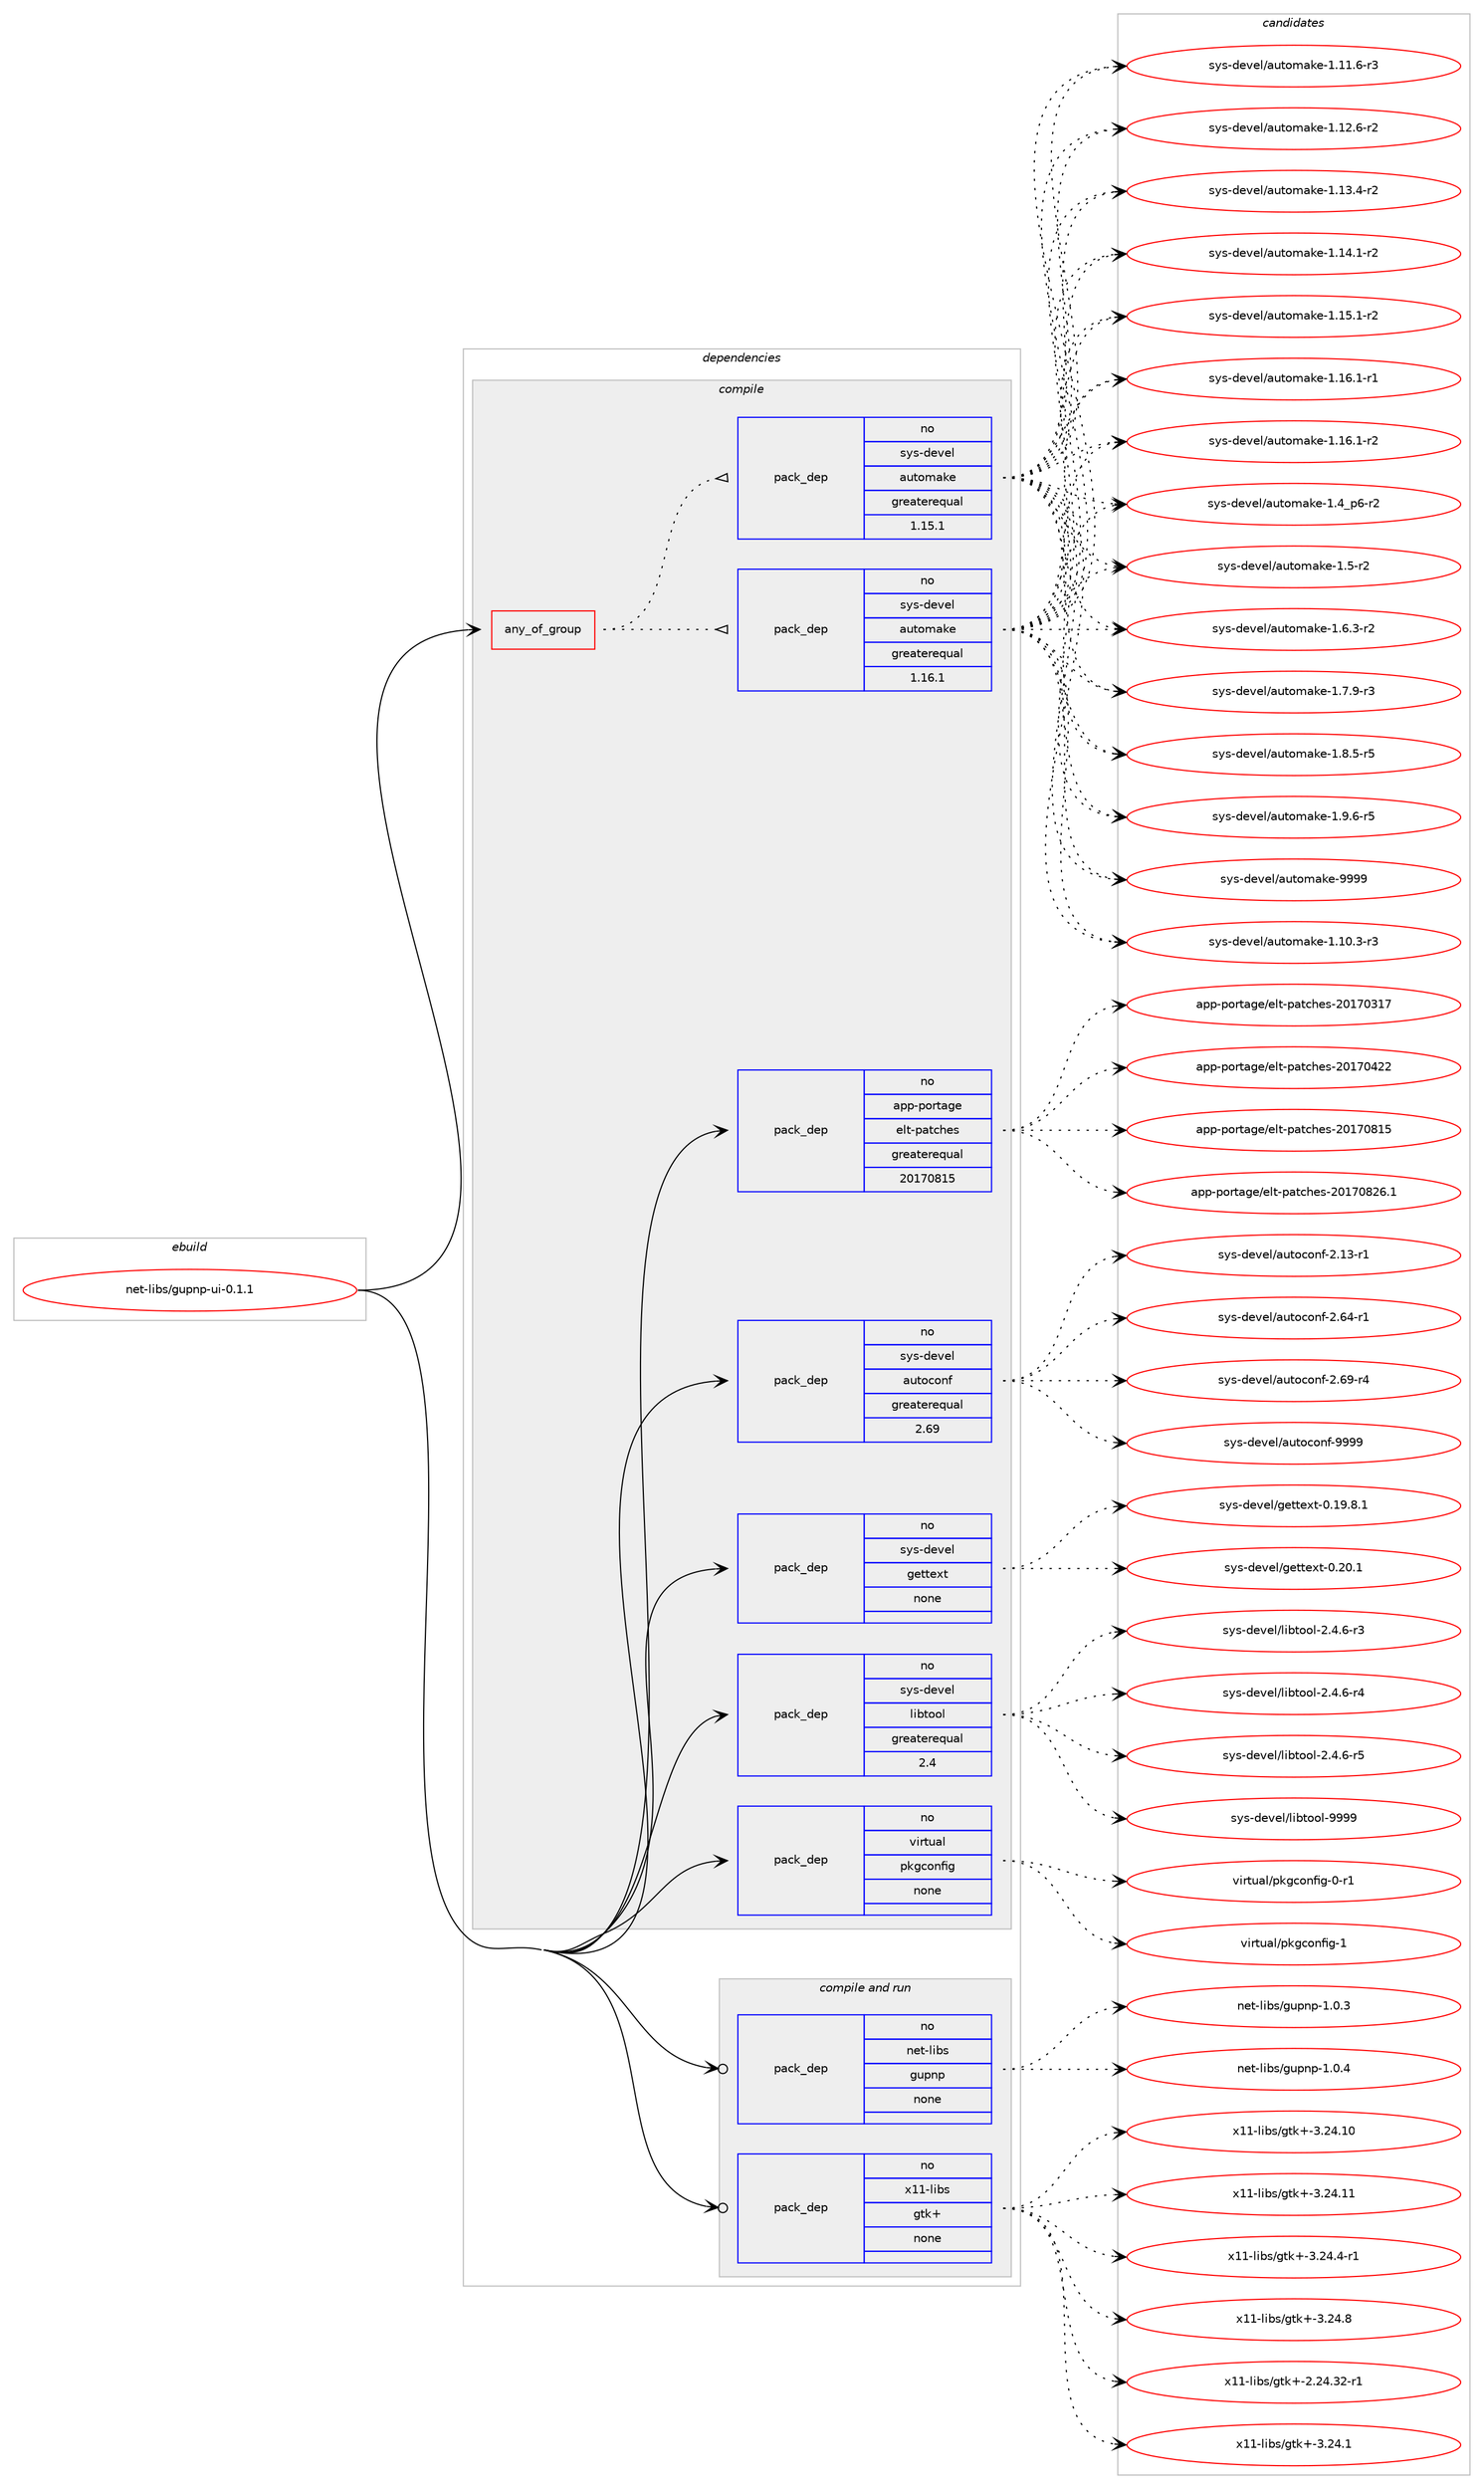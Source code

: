 digraph prolog {

# *************
# Graph options
# *************

newrank=true;
concentrate=true;
compound=true;
graph [rankdir=LR,fontname=Helvetica,fontsize=10,ranksep=1.5];#, ranksep=2.5, nodesep=0.2];
edge  [arrowhead=vee];
node  [fontname=Helvetica,fontsize=10];

# **********
# The ebuild
# **********

subgraph cluster_leftcol {
color=gray;
rank=same;
label=<<i>ebuild</i>>;
id [label="net-libs/gupnp-ui-0.1.1", color=red, width=4, href="../net-libs/gupnp-ui-0.1.1.svg"];
}

# ****************
# The dependencies
# ****************

subgraph cluster_midcol {
color=gray;
label=<<i>dependencies</i>>;
subgraph cluster_compile {
fillcolor="#eeeeee";
style=filled;
label=<<i>compile</i>>;
subgraph any13992 {
dependency826101 [label=<<TABLE BORDER="0" CELLBORDER="1" CELLSPACING="0" CELLPADDING="4"><TR><TD CELLPADDING="10">any_of_group</TD></TR></TABLE>>, shape=none, color=red];subgraph pack610296 {
dependency826102 [label=<<TABLE BORDER="0" CELLBORDER="1" CELLSPACING="0" CELLPADDING="4" WIDTH="220"><TR><TD ROWSPAN="6" CELLPADDING="30">pack_dep</TD></TR><TR><TD WIDTH="110">no</TD></TR><TR><TD>sys-devel</TD></TR><TR><TD>automake</TD></TR><TR><TD>greaterequal</TD></TR><TR><TD>1.16.1</TD></TR></TABLE>>, shape=none, color=blue];
}
dependency826101:e -> dependency826102:w [weight=20,style="dotted",arrowhead="oinv"];
subgraph pack610297 {
dependency826103 [label=<<TABLE BORDER="0" CELLBORDER="1" CELLSPACING="0" CELLPADDING="4" WIDTH="220"><TR><TD ROWSPAN="6" CELLPADDING="30">pack_dep</TD></TR><TR><TD WIDTH="110">no</TD></TR><TR><TD>sys-devel</TD></TR><TR><TD>automake</TD></TR><TR><TD>greaterequal</TD></TR><TR><TD>1.15.1</TD></TR></TABLE>>, shape=none, color=blue];
}
dependency826101:e -> dependency826103:w [weight=20,style="dotted",arrowhead="oinv"];
}
id:e -> dependency826101:w [weight=20,style="solid",arrowhead="vee"];
subgraph pack610298 {
dependency826104 [label=<<TABLE BORDER="0" CELLBORDER="1" CELLSPACING="0" CELLPADDING="4" WIDTH="220"><TR><TD ROWSPAN="6" CELLPADDING="30">pack_dep</TD></TR><TR><TD WIDTH="110">no</TD></TR><TR><TD>app-portage</TD></TR><TR><TD>elt-patches</TD></TR><TR><TD>greaterequal</TD></TR><TR><TD>20170815</TD></TR></TABLE>>, shape=none, color=blue];
}
id:e -> dependency826104:w [weight=20,style="solid",arrowhead="vee"];
subgraph pack610299 {
dependency826105 [label=<<TABLE BORDER="0" CELLBORDER="1" CELLSPACING="0" CELLPADDING="4" WIDTH="220"><TR><TD ROWSPAN="6" CELLPADDING="30">pack_dep</TD></TR><TR><TD WIDTH="110">no</TD></TR><TR><TD>sys-devel</TD></TR><TR><TD>autoconf</TD></TR><TR><TD>greaterequal</TD></TR><TR><TD>2.69</TD></TR></TABLE>>, shape=none, color=blue];
}
id:e -> dependency826105:w [weight=20,style="solid",arrowhead="vee"];
subgraph pack610300 {
dependency826106 [label=<<TABLE BORDER="0" CELLBORDER="1" CELLSPACING="0" CELLPADDING="4" WIDTH="220"><TR><TD ROWSPAN="6" CELLPADDING="30">pack_dep</TD></TR><TR><TD WIDTH="110">no</TD></TR><TR><TD>sys-devel</TD></TR><TR><TD>gettext</TD></TR><TR><TD>none</TD></TR><TR><TD></TD></TR></TABLE>>, shape=none, color=blue];
}
id:e -> dependency826106:w [weight=20,style="solid",arrowhead="vee"];
subgraph pack610301 {
dependency826107 [label=<<TABLE BORDER="0" CELLBORDER="1" CELLSPACING="0" CELLPADDING="4" WIDTH="220"><TR><TD ROWSPAN="6" CELLPADDING="30">pack_dep</TD></TR><TR><TD WIDTH="110">no</TD></TR><TR><TD>sys-devel</TD></TR><TR><TD>libtool</TD></TR><TR><TD>greaterequal</TD></TR><TR><TD>2.4</TD></TR></TABLE>>, shape=none, color=blue];
}
id:e -> dependency826107:w [weight=20,style="solid",arrowhead="vee"];
subgraph pack610302 {
dependency826108 [label=<<TABLE BORDER="0" CELLBORDER="1" CELLSPACING="0" CELLPADDING="4" WIDTH="220"><TR><TD ROWSPAN="6" CELLPADDING="30">pack_dep</TD></TR><TR><TD WIDTH="110">no</TD></TR><TR><TD>virtual</TD></TR><TR><TD>pkgconfig</TD></TR><TR><TD>none</TD></TR><TR><TD></TD></TR></TABLE>>, shape=none, color=blue];
}
id:e -> dependency826108:w [weight=20,style="solid",arrowhead="vee"];
}
subgraph cluster_compileandrun {
fillcolor="#eeeeee";
style=filled;
label=<<i>compile and run</i>>;
subgraph pack610303 {
dependency826109 [label=<<TABLE BORDER="0" CELLBORDER="1" CELLSPACING="0" CELLPADDING="4" WIDTH="220"><TR><TD ROWSPAN="6" CELLPADDING="30">pack_dep</TD></TR><TR><TD WIDTH="110">no</TD></TR><TR><TD>net-libs</TD></TR><TR><TD>gupnp</TD></TR><TR><TD>none</TD></TR><TR><TD></TD></TR></TABLE>>, shape=none, color=blue];
}
id:e -> dependency826109:w [weight=20,style="solid",arrowhead="odotvee"];
subgraph pack610304 {
dependency826110 [label=<<TABLE BORDER="0" CELLBORDER="1" CELLSPACING="0" CELLPADDING="4" WIDTH="220"><TR><TD ROWSPAN="6" CELLPADDING="30">pack_dep</TD></TR><TR><TD WIDTH="110">no</TD></TR><TR><TD>x11-libs</TD></TR><TR><TD>gtk+</TD></TR><TR><TD>none</TD></TR><TR><TD></TD></TR></TABLE>>, shape=none, color=blue];
}
id:e -> dependency826110:w [weight=20,style="solid",arrowhead="odotvee"];
}
subgraph cluster_run {
fillcolor="#eeeeee";
style=filled;
label=<<i>run</i>>;
}
}

# **************
# The candidates
# **************

subgraph cluster_choices {
rank=same;
color=gray;
label=<<i>candidates</i>>;

subgraph choice610296 {
color=black;
nodesep=1;
choice11512111545100101118101108479711711611110997107101454946494846514511451 [label="sys-devel/automake-1.10.3-r3", color=red, width=4,href="../sys-devel/automake-1.10.3-r3.svg"];
choice11512111545100101118101108479711711611110997107101454946494946544511451 [label="sys-devel/automake-1.11.6-r3", color=red, width=4,href="../sys-devel/automake-1.11.6-r3.svg"];
choice11512111545100101118101108479711711611110997107101454946495046544511450 [label="sys-devel/automake-1.12.6-r2", color=red, width=4,href="../sys-devel/automake-1.12.6-r2.svg"];
choice11512111545100101118101108479711711611110997107101454946495146524511450 [label="sys-devel/automake-1.13.4-r2", color=red, width=4,href="../sys-devel/automake-1.13.4-r2.svg"];
choice11512111545100101118101108479711711611110997107101454946495246494511450 [label="sys-devel/automake-1.14.1-r2", color=red, width=4,href="../sys-devel/automake-1.14.1-r2.svg"];
choice11512111545100101118101108479711711611110997107101454946495346494511450 [label="sys-devel/automake-1.15.1-r2", color=red, width=4,href="../sys-devel/automake-1.15.1-r2.svg"];
choice11512111545100101118101108479711711611110997107101454946495446494511449 [label="sys-devel/automake-1.16.1-r1", color=red, width=4,href="../sys-devel/automake-1.16.1-r1.svg"];
choice11512111545100101118101108479711711611110997107101454946495446494511450 [label="sys-devel/automake-1.16.1-r2", color=red, width=4,href="../sys-devel/automake-1.16.1-r2.svg"];
choice115121115451001011181011084797117116111109971071014549465295112544511450 [label="sys-devel/automake-1.4_p6-r2", color=red, width=4,href="../sys-devel/automake-1.4_p6-r2.svg"];
choice11512111545100101118101108479711711611110997107101454946534511450 [label="sys-devel/automake-1.5-r2", color=red, width=4,href="../sys-devel/automake-1.5-r2.svg"];
choice115121115451001011181011084797117116111109971071014549465446514511450 [label="sys-devel/automake-1.6.3-r2", color=red, width=4,href="../sys-devel/automake-1.6.3-r2.svg"];
choice115121115451001011181011084797117116111109971071014549465546574511451 [label="sys-devel/automake-1.7.9-r3", color=red, width=4,href="../sys-devel/automake-1.7.9-r3.svg"];
choice115121115451001011181011084797117116111109971071014549465646534511453 [label="sys-devel/automake-1.8.5-r5", color=red, width=4,href="../sys-devel/automake-1.8.5-r5.svg"];
choice115121115451001011181011084797117116111109971071014549465746544511453 [label="sys-devel/automake-1.9.6-r5", color=red, width=4,href="../sys-devel/automake-1.9.6-r5.svg"];
choice115121115451001011181011084797117116111109971071014557575757 [label="sys-devel/automake-9999", color=red, width=4,href="../sys-devel/automake-9999.svg"];
dependency826102:e -> choice11512111545100101118101108479711711611110997107101454946494846514511451:w [style=dotted,weight="100"];
dependency826102:e -> choice11512111545100101118101108479711711611110997107101454946494946544511451:w [style=dotted,weight="100"];
dependency826102:e -> choice11512111545100101118101108479711711611110997107101454946495046544511450:w [style=dotted,weight="100"];
dependency826102:e -> choice11512111545100101118101108479711711611110997107101454946495146524511450:w [style=dotted,weight="100"];
dependency826102:e -> choice11512111545100101118101108479711711611110997107101454946495246494511450:w [style=dotted,weight="100"];
dependency826102:e -> choice11512111545100101118101108479711711611110997107101454946495346494511450:w [style=dotted,weight="100"];
dependency826102:e -> choice11512111545100101118101108479711711611110997107101454946495446494511449:w [style=dotted,weight="100"];
dependency826102:e -> choice11512111545100101118101108479711711611110997107101454946495446494511450:w [style=dotted,weight="100"];
dependency826102:e -> choice115121115451001011181011084797117116111109971071014549465295112544511450:w [style=dotted,weight="100"];
dependency826102:e -> choice11512111545100101118101108479711711611110997107101454946534511450:w [style=dotted,weight="100"];
dependency826102:e -> choice115121115451001011181011084797117116111109971071014549465446514511450:w [style=dotted,weight="100"];
dependency826102:e -> choice115121115451001011181011084797117116111109971071014549465546574511451:w [style=dotted,weight="100"];
dependency826102:e -> choice115121115451001011181011084797117116111109971071014549465646534511453:w [style=dotted,weight="100"];
dependency826102:e -> choice115121115451001011181011084797117116111109971071014549465746544511453:w [style=dotted,weight="100"];
dependency826102:e -> choice115121115451001011181011084797117116111109971071014557575757:w [style=dotted,weight="100"];
}
subgraph choice610297 {
color=black;
nodesep=1;
choice11512111545100101118101108479711711611110997107101454946494846514511451 [label="sys-devel/automake-1.10.3-r3", color=red, width=4,href="../sys-devel/automake-1.10.3-r3.svg"];
choice11512111545100101118101108479711711611110997107101454946494946544511451 [label="sys-devel/automake-1.11.6-r3", color=red, width=4,href="../sys-devel/automake-1.11.6-r3.svg"];
choice11512111545100101118101108479711711611110997107101454946495046544511450 [label="sys-devel/automake-1.12.6-r2", color=red, width=4,href="../sys-devel/automake-1.12.6-r2.svg"];
choice11512111545100101118101108479711711611110997107101454946495146524511450 [label="sys-devel/automake-1.13.4-r2", color=red, width=4,href="../sys-devel/automake-1.13.4-r2.svg"];
choice11512111545100101118101108479711711611110997107101454946495246494511450 [label="sys-devel/automake-1.14.1-r2", color=red, width=4,href="../sys-devel/automake-1.14.1-r2.svg"];
choice11512111545100101118101108479711711611110997107101454946495346494511450 [label="sys-devel/automake-1.15.1-r2", color=red, width=4,href="../sys-devel/automake-1.15.1-r2.svg"];
choice11512111545100101118101108479711711611110997107101454946495446494511449 [label="sys-devel/automake-1.16.1-r1", color=red, width=4,href="../sys-devel/automake-1.16.1-r1.svg"];
choice11512111545100101118101108479711711611110997107101454946495446494511450 [label="sys-devel/automake-1.16.1-r2", color=red, width=4,href="../sys-devel/automake-1.16.1-r2.svg"];
choice115121115451001011181011084797117116111109971071014549465295112544511450 [label="sys-devel/automake-1.4_p6-r2", color=red, width=4,href="../sys-devel/automake-1.4_p6-r2.svg"];
choice11512111545100101118101108479711711611110997107101454946534511450 [label="sys-devel/automake-1.5-r2", color=red, width=4,href="../sys-devel/automake-1.5-r2.svg"];
choice115121115451001011181011084797117116111109971071014549465446514511450 [label="sys-devel/automake-1.6.3-r2", color=red, width=4,href="../sys-devel/automake-1.6.3-r2.svg"];
choice115121115451001011181011084797117116111109971071014549465546574511451 [label="sys-devel/automake-1.7.9-r3", color=red, width=4,href="../sys-devel/automake-1.7.9-r3.svg"];
choice115121115451001011181011084797117116111109971071014549465646534511453 [label="sys-devel/automake-1.8.5-r5", color=red, width=4,href="../sys-devel/automake-1.8.5-r5.svg"];
choice115121115451001011181011084797117116111109971071014549465746544511453 [label="sys-devel/automake-1.9.6-r5", color=red, width=4,href="../sys-devel/automake-1.9.6-r5.svg"];
choice115121115451001011181011084797117116111109971071014557575757 [label="sys-devel/automake-9999", color=red, width=4,href="../sys-devel/automake-9999.svg"];
dependency826103:e -> choice11512111545100101118101108479711711611110997107101454946494846514511451:w [style=dotted,weight="100"];
dependency826103:e -> choice11512111545100101118101108479711711611110997107101454946494946544511451:w [style=dotted,weight="100"];
dependency826103:e -> choice11512111545100101118101108479711711611110997107101454946495046544511450:w [style=dotted,weight="100"];
dependency826103:e -> choice11512111545100101118101108479711711611110997107101454946495146524511450:w [style=dotted,weight="100"];
dependency826103:e -> choice11512111545100101118101108479711711611110997107101454946495246494511450:w [style=dotted,weight="100"];
dependency826103:e -> choice11512111545100101118101108479711711611110997107101454946495346494511450:w [style=dotted,weight="100"];
dependency826103:e -> choice11512111545100101118101108479711711611110997107101454946495446494511449:w [style=dotted,weight="100"];
dependency826103:e -> choice11512111545100101118101108479711711611110997107101454946495446494511450:w [style=dotted,weight="100"];
dependency826103:e -> choice115121115451001011181011084797117116111109971071014549465295112544511450:w [style=dotted,weight="100"];
dependency826103:e -> choice11512111545100101118101108479711711611110997107101454946534511450:w [style=dotted,weight="100"];
dependency826103:e -> choice115121115451001011181011084797117116111109971071014549465446514511450:w [style=dotted,weight="100"];
dependency826103:e -> choice115121115451001011181011084797117116111109971071014549465546574511451:w [style=dotted,weight="100"];
dependency826103:e -> choice115121115451001011181011084797117116111109971071014549465646534511453:w [style=dotted,weight="100"];
dependency826103:e -> choice115121115451001011181011084797117116111109971071014549465746544511453:w [style=dotted,weight="100"];
dependency826103:e -> choice115121115451001011181011084797117116111109971071014557575757:w [style=dotted,weight="100"];
}
subgraph choice610298 {
color=black;
nodesep=1;
choice97112112451121111141169710310147101108116451129711699104101115455048495548514955 [label="app-portage/elt-patches-20170317", color=red, width=4,href="../app-portage/elt-patches-20170317.svg"];
choice97112112451121111141169710310147101108116451129711699104101115455048495548525050 [label="app-portage/elt-patches-20170422", color=red, width=4,href="../app-portage/elt-patches-20170422.svg"];
choice97112112451121111141169710310147101108116451129711699104101115455048495548564953 [label="app-portage/elt-patches-20170815", color=red, width=4,href="../app-portage/elt-patches-20170815.svg"];
choice971121124511211111411697103101471011081164511297116991041011154550484955485650544649 [label="app-portage/elt-patches-20170826.1", color=red, width=4,href="../app-portage/elt-patches-20170826.1.svg"];
dependency826104:e -> choice97112112451121111141169710310147101108116451129711699104101115455048495548514955:w [style=dotted,weight="100"];
dependency826104:e -> choice97112112451121111141169710310147101108116451129711699104101115455048495548525050:w [style=dotted,weight="100"];
dependency826104:e -> choice97112112451121111141169710310147101108116451129711699104101115455048495548564953:w [style=dotted,weight="100"];
dependency826104:e -> choice971121124511211111411697103101471011081164511297116991041011154550484955485650544649:w [style=dotted,weight="100"];
}
subgraph choice610299 {
color=black;
nodesep=1;
choice1151211154510010111810110847971171161119911111010245504649514511449 [label="sys-devel/autoconf-2.13-r1", color=red, width=4,href="../sys-devel/autoconf-2.13-r1.svg"];
choice1151211154510010111810110847971171161119911111010245504654524511449 [label="sys-devel/autoconf-2.64-r1", color=red, width=4,href="../sys-devel/autoconf-2.64-r1.svg"];
choice1151211154510010111810110847971171161119911111010245504654574511452 [label="sys-devel/autoconf-2.69-r4", color=red, width=4,href="../sys-devel/autoconf-2.69-r4.svg"];
choice115121115451001011181011084797117116111991111101024557575757 [label="sys-devel/autoconf-9999", color=red, width=4,href="../sys-devel/autoconf-9999.svg"];
dependency826105:e -> choice1151211154510010111810110847971171161119911111010245504649514511449:w [style=dotted,weight="100"];
dependency826105:e -> choice1151211154510010111810110847971171161119911111010245504654524511449:w [style=dotted,weight="100"];
dependency826105:e -> choice1151211154510010111810110847971171161119911111010245504654574511452:w [style=dotted,weight="100"];
dependency826105:e -> choice115121115451001011181011084797117116111991111101024557575757:w [style=dotted,weight="100"];
}
subgraph choice610300 {
color=black;
nodesep=1;
choice1151211154510010111810110847103101116116101120116454846495746564649 [label="sys-devel/gettext-0.19.8.1", color=red, width=4,href="../sys-devel/gettext-0.19.8.1.svg"];
choice115121115451001011181011084710310111611610112011645484650484649 [label="sys-devel/gettext-0.20.1", color=red, width=4,href="../sys-devel/gettext-0.20.1.svg"];
dependency826106:e -> choice1151211154510010111810110847103101116116101120116454846495746564649:w [style=dotted,weight="100"];
dependency826106:e -> choice115121115451001011181011084710310111611610112011645484650484649:w [style=dotted,weight="100"];
}
subgraph choice610301 {
color=black;
nodesep=1;
choice1151211154510010111810110847108105981161111111084550465246544511451 [label="sys-devel/libtool-2.4.6-r3", color=red, width=4,href="../sys-devel/libtool-2.4.6-r3.svg"];
choice1151211154510010111810110847108105981161111111084550465246544511452 [label="sys-devel/libtool-2.4.6-r4", color=red, width=4,href="../sys-devel/libtool-2.4.6-r4.svg"];
choice1151211154510010111810110847108105981161111111084550465246544511453 [label="sys-devel/libtool-2.4.6-r5", color=red, width=4,href="../sys-devel/libtool-2.4.6-r5.svg"];
choice1151211154510010111810110847108105981161111111084557575757 [label="sys-devel/libtool-9999", color=red, width=4,href="../sys-devel/libtool-9999.svg"];
dependency826107:e -> choice1151211154510010111810110847108105981161111111084550465246544511451:w [style=dotted,weight="100"];
dependency826107:e -> choice1151211154510010111810110847108105981161111111084550465246544511452:w [style=dotted,weight="100"];
dependency826107:e -> choice1151211154510010111810110847108105981161111111084550465246544511453:w [style=dotted,weight="100"];
dependency826107:e -> choice1151211154510010111810110847108105981161111111084557575757:w [style=dotted,weight="100"];
}
subgraph choice610302 {
color=black;
nodesep=1;
choice11810511411611797108471121071039911111010210510345484511449 [label="virtual/pkgconfig-0-r1", color=red, width=4,href="../virtual/pkgconfig-0-r1.svg"];
choice1181051141161179710847112107103991111101021051034549 [label="virtual/pkgconfig-1", color=red, width=4,href="../virtual/pkgconfig-1.svg"];
dependency826108:e -> choice11810511411611797108471121071039911111010210510345484511449:w [style=dotted,weight="100"];
dependency826108:e -> choice1181051141161179710847112107103991111101021051034549:w [style=dotted,weight="100"];
}
subgraph choice610303 {
color=black;
nodesep=1;
choice110101116451081059811547103117112110112454946484651 [label="net-libs/gupnp-1.0.3", color=red, width=4,href="../net-libs/gupnp-1.0.3.svg"];
choice110101116451081059811547103117112110112454946484652 [label="net-libs/gupnp-1.0.4", color=red, width=4,href="../net-libs/gupnp-1.0.4.svg"];
dependency826109:e -> choice110101116451081059811547103117112110112454946484651:w [style=dotted,weight="100"];
dependency826109:e -> choice110101116451081059811547103117112110112454946484652:w [style=dotted,weight="100"];
}
subgraph choice610304 {
color=black;
nodesep=1;
choice12049494510810598115471031161074345504650524651504511449 [label="x11-libs/gtk+-2.24.32-r1", color=red, width=4,href="../x11-libs/gtk+-2.24.32-r1.svg"];
choice12049494510810598115471031161074345514650524649 [label="x11-libs/gtk+-3.24.1", color=red, width=4,href="../x11-libs/gtk+-3.24.1.svg"];
choice1204949451081059811547103116107434551465052464948 [label="x11-libs/gtk+-3.24.10", color=red, width=4,href="../x11-libs/gtk+-3.24.10.svg"];
choice1204949451081059811547103116107434551465052464949 [label="x11-libs/gtk+-3.24.11", color=red, width=4,href="../x11-libs/gtk+-3.24.11.svg"];
choice120494945108105981154710311610743455146505246524511449 [label="x11-libs/gtk+-3.24.4-r1", color=red, width=4,href="../x11-libs/gtk+-3.24.4-r1.svg"];
choice12049494510810598115471031161074345514650524656 [label="x11-libs/gtk+-3.24.8", color=red, width=4,href="../x11-libs/gtk+-3.24.8.svg"];
dependency826110:e -> choice12049494510810598115471031161074345504650524651504511449:w [style=dotted,weight="100"];
dependency826110:e -> choice12049494510810598115471031161074345514650524649:w [style=dotted,weight="100"];
dependency826110:e -> choice1204949451081059811547103116107434551465052464948:w [style=dotted,weight="100"];
dependency826110:e -> choice1204949451081059811547103116107434551465052464949:w [style=dotted,weight="100"];
dependency826110:e -> choice120494945108105981154710311610743455146505246524511449:w [style=dotted,weight="100"];
dependency826110:e -> choice12049494510810598115471031161074345514650524656:w [style=dotted,weight="100"];
}
}

}
